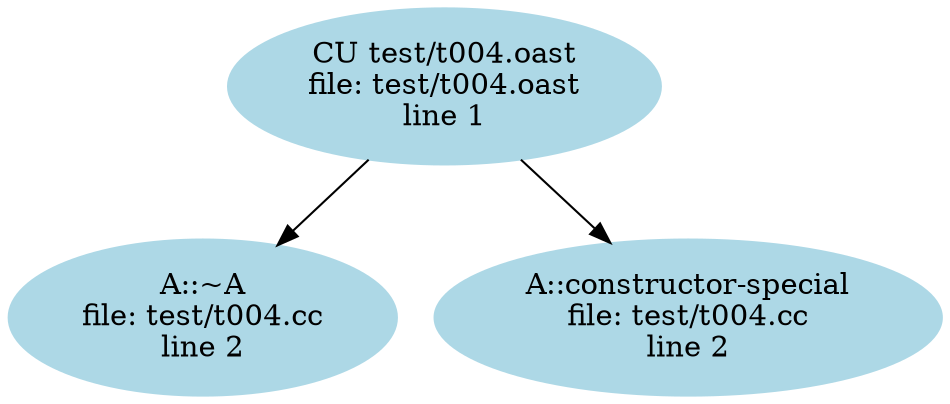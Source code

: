 digraph "CFG" {
  node [ color = "lightblue"; style = filled ];
  edge [ arrowtail=odot ];
    "0" [label="CU test/t004.oast\nfile: test/t004.oast\nline 1"]
    "0" -> "1";
    "0" -> "2";
    "2" [label="A::constructor-special\nfile: test/t004.cc\nline 2"]
    "1" [label="A::~A\nfile: test/t004.cc\nline 2"]
}
